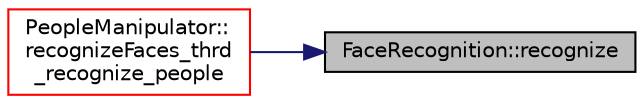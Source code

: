 digraph "FaceRecognition::recognize"
{
 // LATEX_PDF_SIZE
  edge [fontname="Helvetica",fontsize="10",labelfontname="Helvetica",labelfontsize="10"];
  node [fontname="Helvetica",fontsize="10",shape=record];
  rankdir="RL";
  Node1 [label="FaceRecognition::recognize",height=0.2,width=0.4,color="black", fillcolor="grey75", style="filled", fontcolor="black",tooltip=" "];
  Node1 -> Node2 [dir="back",color="midnightblue",fontsize="10",style="solid",fontname="Helvetica"];
  Node2 [label="PeopleManipulator::\lrecognizeFaces_thrd\l_recognize_people",height=0.2,width=0.4,color="red", fillcolor="white", style="filled",URL="$class_people_manipulator.html#af15544de7783b84de8fe73074815da02",tooltip=" "];
}
